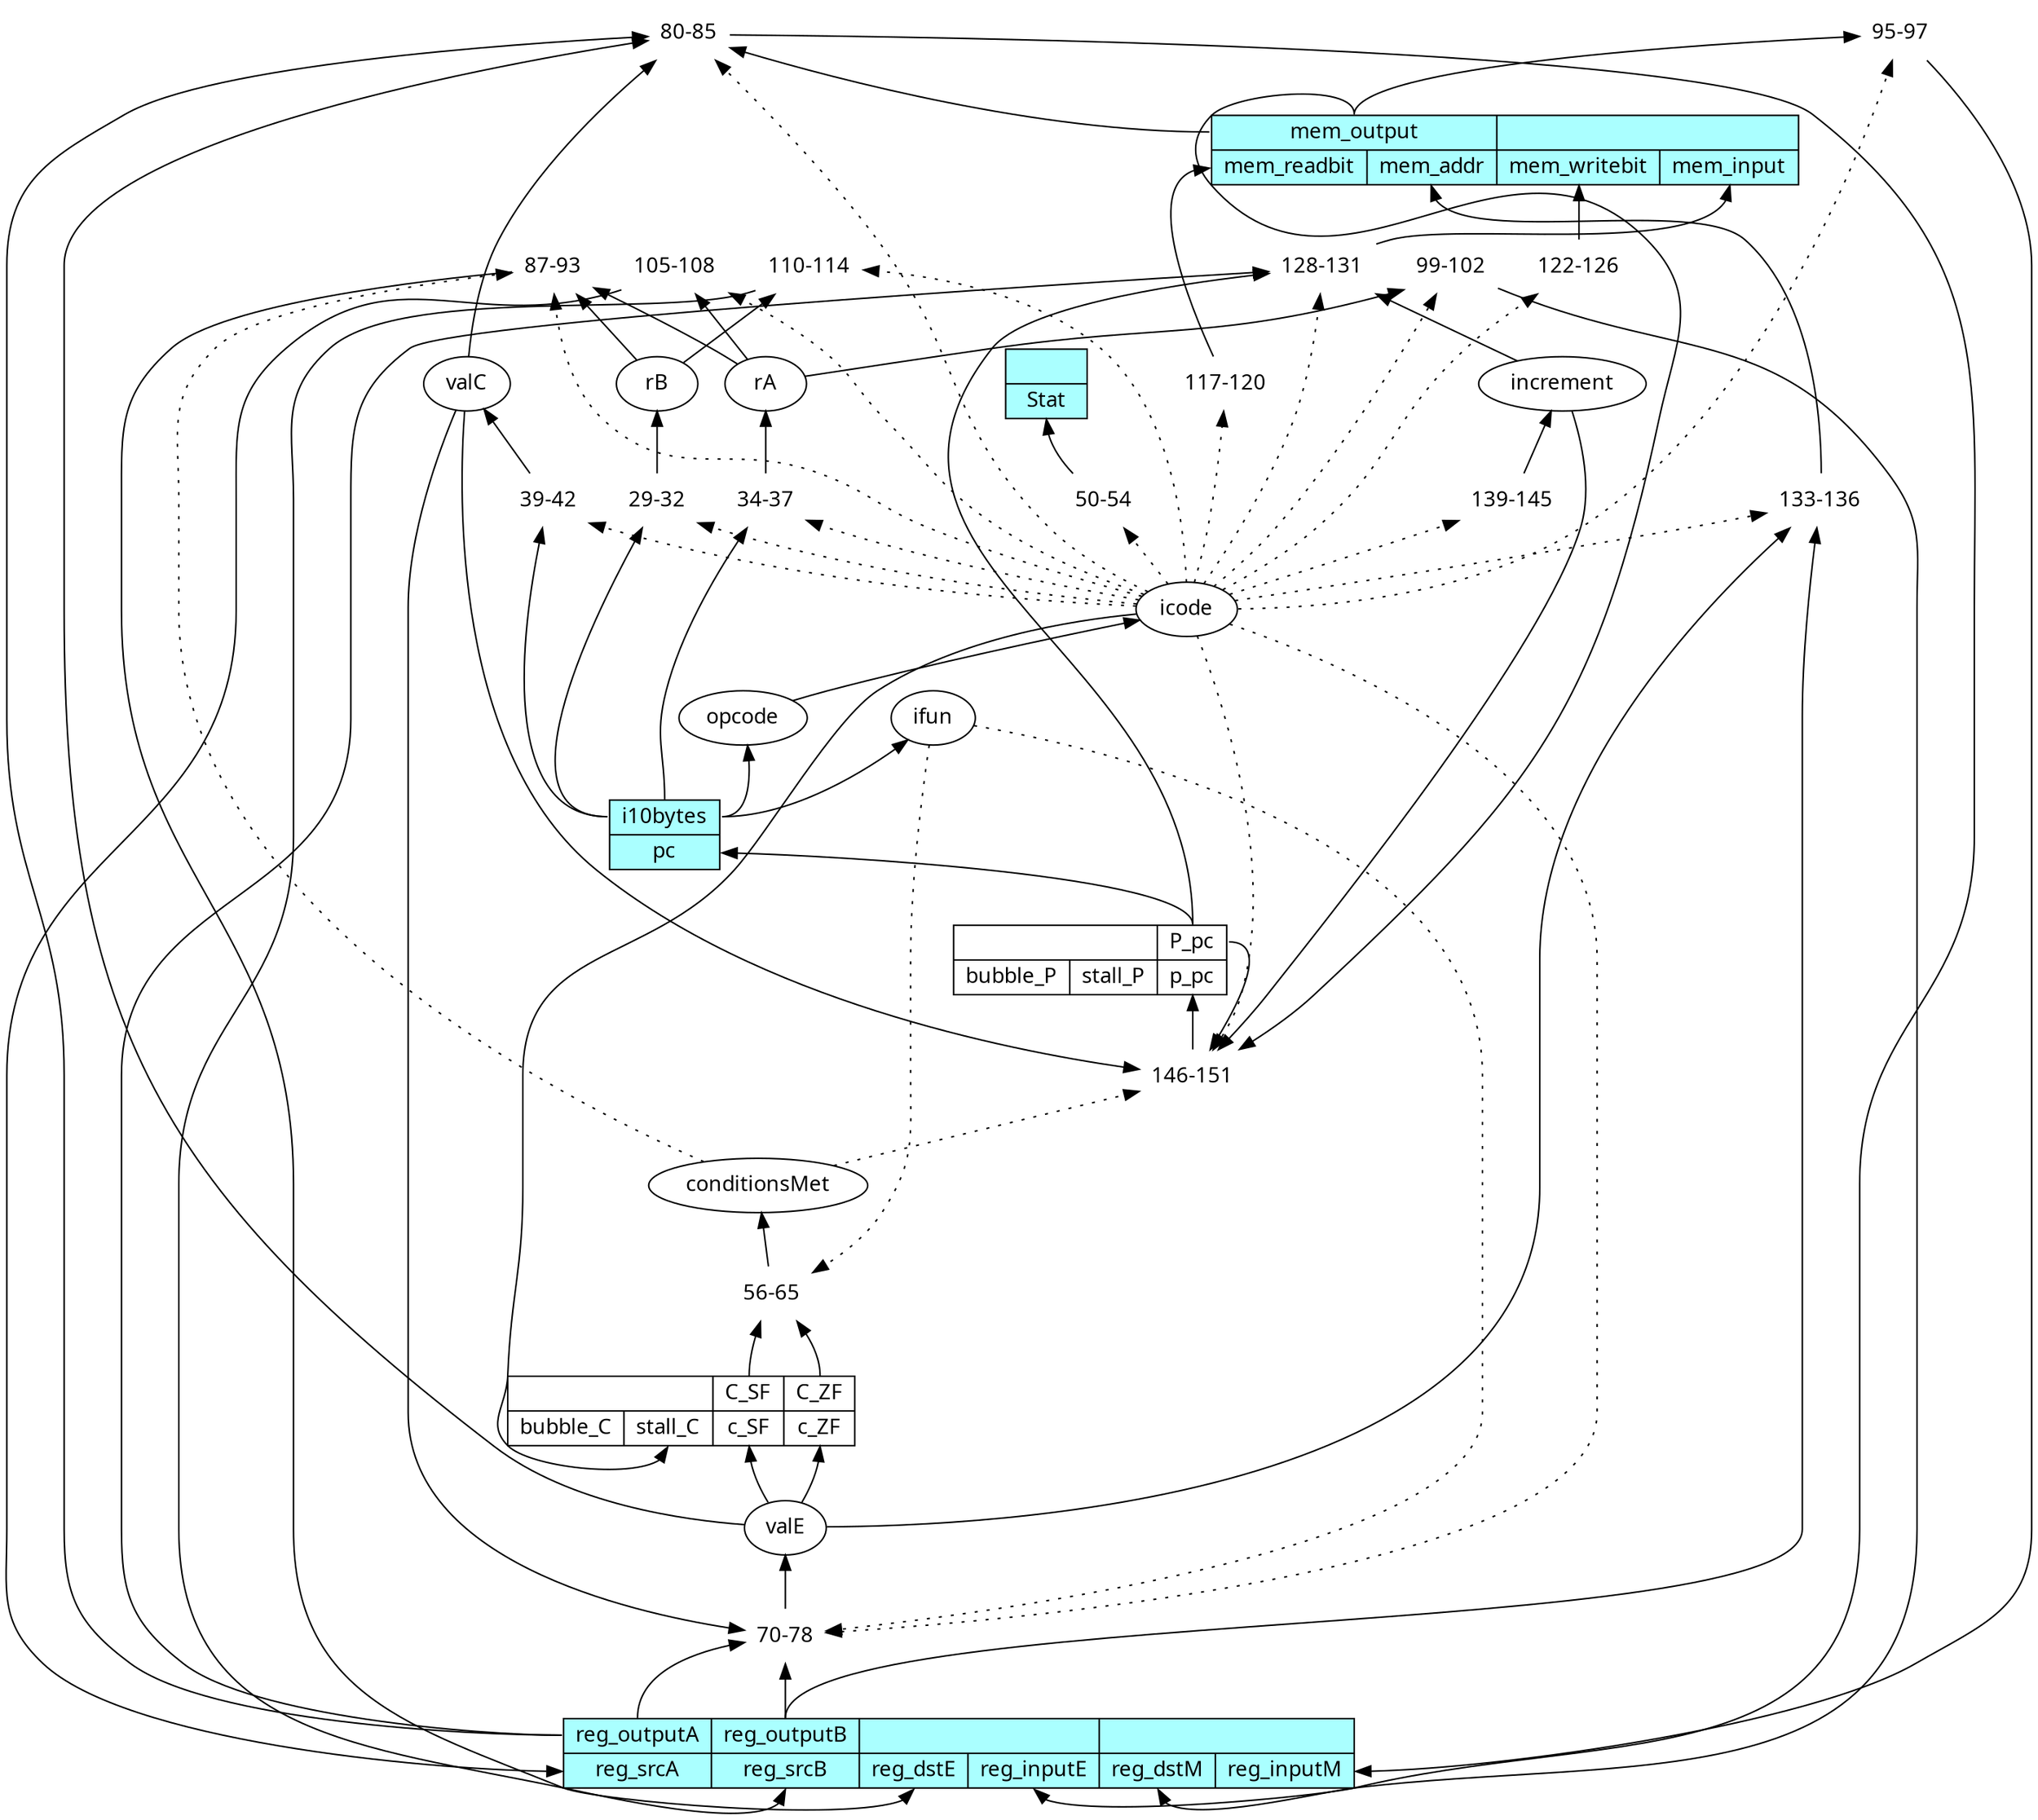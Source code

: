 digraph seqhw { // auto-generated HCL2 visualization via graphviz
    node [ fontname="sans-serif" ];
    rankdir=BT;
    ///////////////////////// builtin components ////////////////////////

    _regfile [shape="record" label="{<reg_outputA>reg_outputA|<reg_srcA>reg_srcA}|{<reg_outputB>reg_outputB|<reg_srcB>reg_srcB}|{|{<reg_dstE>reg_dstE|<reg_inputE>reg_inputE}}|{|{<reg_dstM>reg_dstM|<reg_inputM>reg_inputM}}" style="filled" fillcolor="#aaffff"];
    _datamem [shape="record" label="{<mem_output>mem_output|{<mem_readbit>mem_readbit|<mem_addr>mem_addr}}|{|{<mem_writebit>mem_writebit|<mem_input>mem_input}}" style="filled" fillcolor="#aaffff"];
    _instmem [shape="record" label="{<i10bytes>i10bytes|<pc>pc}" style="filled" fillcolor="#aaffff"];
    _status [shape="record" label="{|<Stat>Stat}" style="filled" fillcolor="#aaffff"];

    //////////////////////////// user code //////////////////////////////

_reg_P [shape="record" label="{|{<bubble_P>bubble_P|<stall_P>stall_P}}|{<P_pc>P_pc|<p_pc>p_pc}"];
_reg_C [shape="record" label="{|{<bubble_C>bubble_C|<stall_C>stall_C}}|{<C_SF>C_SF|<c_SF>c_SF}|{<C_ZF>C_ZF|<c_ZF>c_ZF}"];
    _reg_P:P_pc -> _instmem:pc;
    icode -> _reg_C:stall_C;
    valE -> _reg_C:c_ZF;
    valE -> _reg_C:c_SF;
    _instmem:i10bytes -> opcode;
    _instmem:i10bytes -> ifun;
    opcode -> icode;
    _op_rB [shape="none" label="29-32"];
    _op_rB -> rB;
    _instmem:i10bytes -> _op_rB;
    icode -> _op_rB [style=dotted];
    _op_rA [shape="none" label="34-37"];
    _op_rA -> rA;
    _instmem:i10bytes -> _op_rA;
    icode -> _op_rA [style=dotted];
    _op_valC [shape="none" label="39-42"];
    _op_valC -> valC;
    _instmem:i10bytes -> _op_valC;
    icode -> _op_valC [style=dotted];
    _op_Stat [shape="none" label="50-54"];
    _op_Stat -> _status:Stat;
    icode -> _op_Stat [style=dotted];
    _op_conditionsMet [shape="none" label="56-65"];
    _op_conditionsMet -> conditionsMet;
    _reg_C:C_SF -> _op_conditionsMet;
    _reg_C:C_ZF -> _op_conditionsMet;
    ifun -> _op_conditionsMet [style=dotted];
    _op_valE [shape="none" label="70-78"];
    _op_valE -> valE;
    _regfile:reg_outputA -> _op_valE;
    _regfile:reg_outputB -> _op_valE;
    valC -> _op_valE;
    icode -> _op_valE [style=dotted];
    ifun -> _op_valE [style=dotted];
    _op_reg_inputE [shape="none" label="80-85"];
    _op_reg_inputE -> _regfile:reg_inputE;
    valC -> _op_reg_inputE;
    _regfile:reg_outputA -> _op_reg_inputE;
    _datamem:mem_output -> _op_reg_inputE;
    valE -> _op_reg_inputE;
    icode -> _op_reg_inputE [style=dotted];
    _op_reg_dstE [shape="none" label="87-93"];
    _op_reg_dstE -> _regfile:reg_dstE;
    rB -> _op_reg_dstE;
    rA -> _op_reg_dstE;
    conditionsMet -> _op_reg_dstE [style=dotted];
    icode -> _op_reg_dstE [style=dotted];
    _op_reg_inputM [shape="none" label="95-97"];
    _op_reg_inputM -> _regfile:reg_inputM;
    _datamem:mem_output -> _op_reg_inputM;
    icode -> _op_reg_inputM [style=dotted];
    _op_reg_dstM [shape="none" label="99-102"];
    _op_reg_dstM -> _regfile:reg_dstM;
    rA -> _op_reg_dstM;
    icode -> _op_reg_dstM [style=dotted];
    _op_reg_srcA [shape="none" label="105-108"];
    _op_reg_srcA -> _regfile:reg_srcA;
    rA -> _op_reg_srcA;
    icode -> _op_reg_srcA [style=dotted];
    _op_reg_srcB [shape="none" label="110-114"];
    _op_reg_srcB -> _regfile:reg_srcB;
    rB -> _op_reg_srcB;
    icode -> _op_reg_srcB [style=dotted];
    _op_mem_readbit [shape="none" label="117-120"];
    _op_mem_readbit -> _datamem:mem_readbit;
    icode -> _op_mem_readbit [style=dotted];
    _op_mem_writebit [shape="none" label="122-126"];
    _op_mem_writebit -> _datamem:mem_writebit;
    icode -> _op_mem_writebit [style=dotted];
    _op_mem_input [shape="none" label="128-131"];
    _op_mem_input -> _datamem:mem_input;
    _regfile:reg_outputA -> _op_mem_input;
    _reg_P:P_pc -> _op_mem_input;
    increment -> _op_mem_input;
    icode -> _op_mem_input [style=dotted];
    _op_mem_addr [shape="none" label="133-136"];
    _op_mem_addr -> _datamem:mem_addr;
    valE -> _op_mem_addr;
    _regfile:reg_outputB -> _op_mem_addr;
    icode -> _op_mem_addr [style=dotted];
    _op_increment [shape="none" label="139-145"];
    _op_increment -> increment;
    icode -> _op_increment [style=dotted];
    _op_p_pc [shape="none" label="146-151"];
    _op_p_pc -> _reg_P:p_pc;
    valC -> _op_p_pc;
    _datamem:mem_output -> _op_p_pc;
    _reg_P:P_pc -> _op_p_pc;
    increment -> _op_p_pc;
    icode -> _op_p_pc [style=dotted];
    conditionsMet -> _op_p_pc [style=dotted];

}